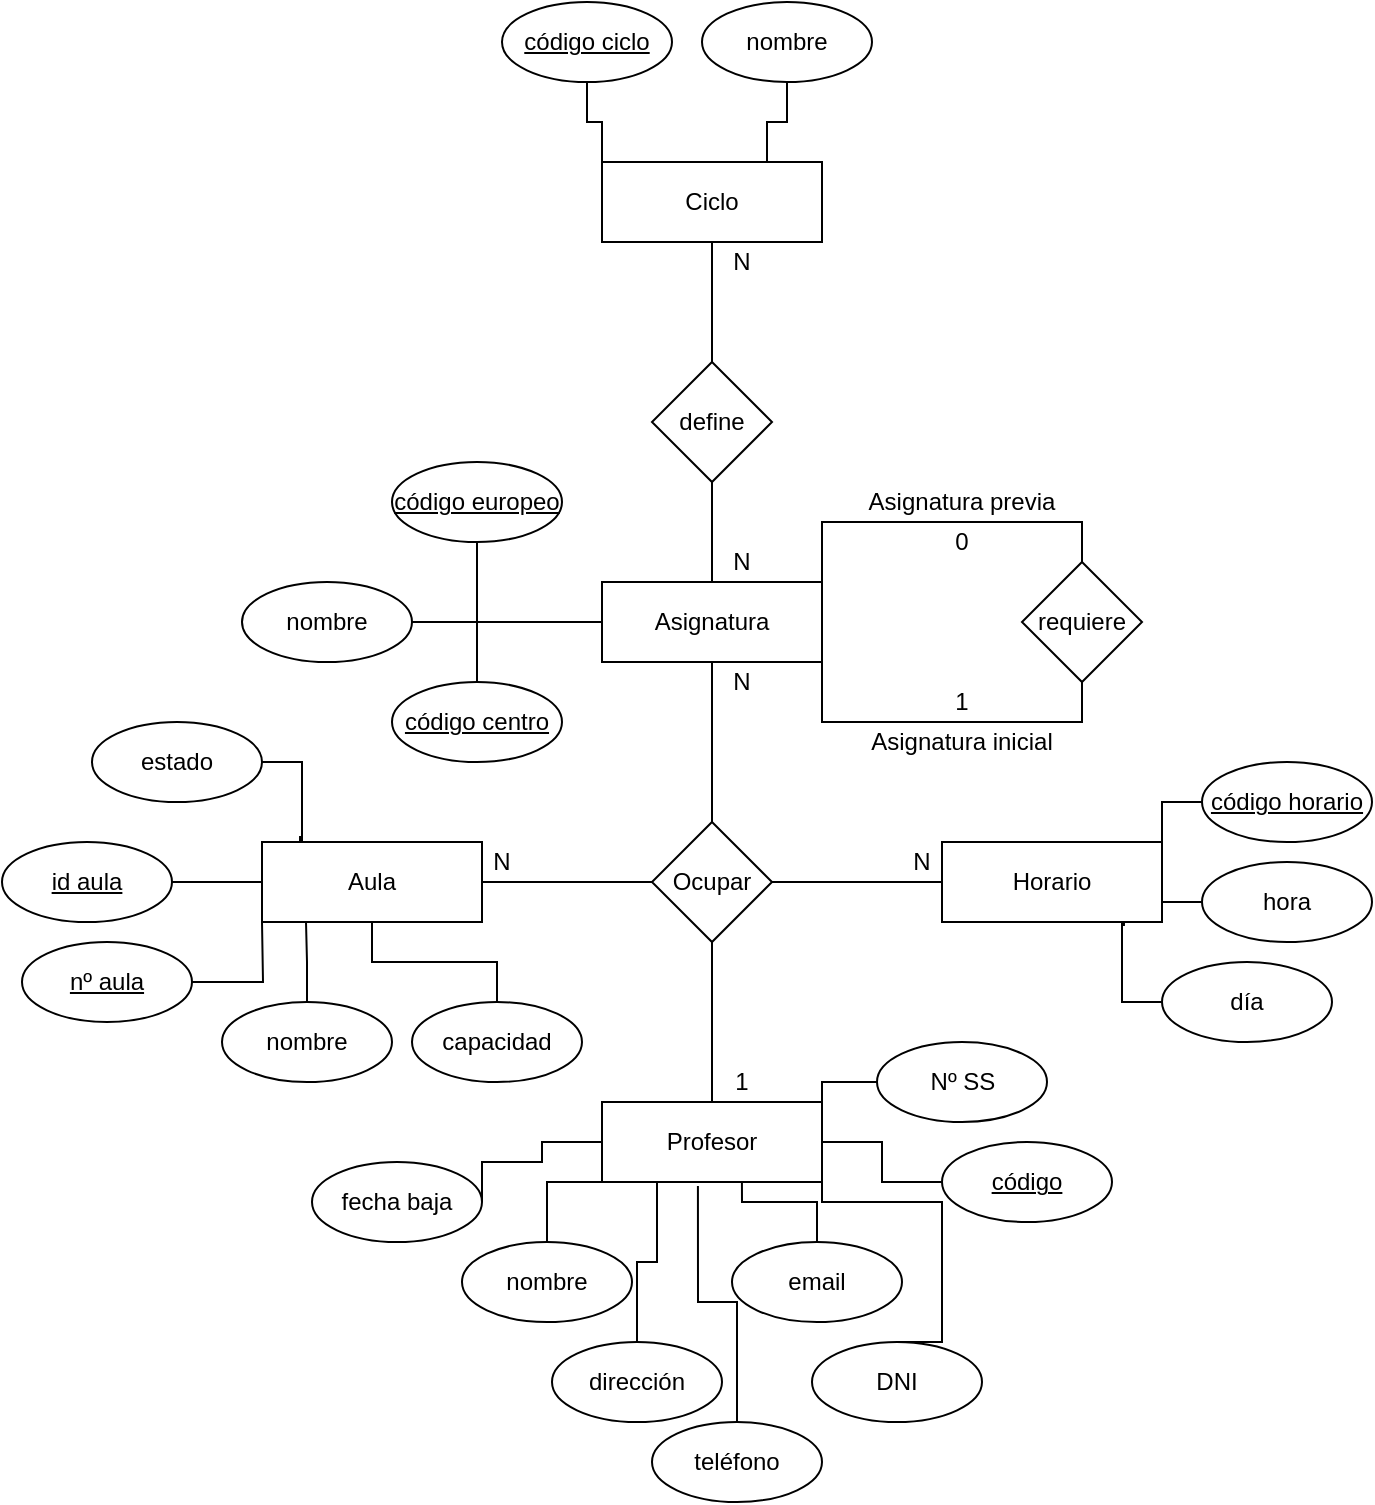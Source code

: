 <mxfile version="14.4.0" type="device"><diagram id="C5RBs43oDa-KdzZeNtuy" name="Page-1"><mxGraphModel dx="1284" dy="886" grid="1" gridSize="10" guides="1" tooltips="1" connect="1" arrows="1" fold="1" page="1" pageScale="1" pageWidth="16000" pageHeight="1600" math="0" shadow="0"><root><mxCell id="WIyWlLk6GJQsqaUBKTNV-0"/><mxCell id="WIyWlLk6GJQsqaUBKTNV-1" parent="WIyWlLk6GJQsqaUBKTNV-0"/><mxCell id="Eq_6aNzuKvKDWJZWXZdw-46" style="edgeStyle=orthogonalEdgeStyle;rounded=0;orthogonalLoop=1;jettySize=auto;html=1;exitX=1;exitY=0;exitDx=0;exitDy=0;entryX=0.5;entryY=0;entryDx=0;entryDy=0;endArrow=none;endFill=0;" edge="1" parent="WIyWlLk6GJQsqaUBKTNV-1" source="bEudFNRqQL8l6KryWMXN-630" target="Eq_6aNzuKvKDWJZWXZdw-45"><mxGeometry relative="1" as="geometry"/></mxCell><mxCell id="bEudFNRqQL8l6KryWMXN-630" value="Asignatura" style="rounded=0;whiteSpace=wrap;html=1;" parent="WIyWlLk6GJQsqaUBKTNV-1" vertex="1"><mxGeometry x="730" y="450" width="110" height="40" as="geometry"/></mxCell><mxCell id="Eq_6aNzuKvKDWJZWXZdw-23" style="edgeStyle=orthogonalEdgeStyle;rounded=0;orthogonalLoop=1;jettySize=auto;html=1;exitX=0.5;exitY=1;exitDx=0;exitDy=0;entryX=0.75;entryY=0;entryDx=0;entryDy=0;endArrow=none;endFill=0;" edge="1" parent="WIyWlLk6GJQsqaUBKTNV-1" source="bEudFNRqQL8l6KryWMXN-631" target="Eq_6aNzuKvKDWJZWXZdw-0"><mxGeometry relative="1" as="geometry"/></mxCell><mxCell id="bEudFNRqQL8l6KryWMXN-631" value="nombre" style="ellipse;whiteSpace=wrap;html=1;" parent="WIyWlLk6GJQsqaUBKTNV-1" vertex="1"><mxGeometry x="780" y="160" width="85" height="40" as="geometry"/></mxCell><mxCell id="Eq_6aNzuKvKDWJZWXZdw-22" style="edgeStyle=orthogonalEdgeStyle;rounded=0;orthogonalLoop=1;jettySize=auto;html=1;exitX=0.5;exitY=1;exitDx=0;exitDy=0;entryX=0;entryY=0;entryDx=0;entryDy=0;endArrow=none;endFill=0;" edge="1" parent="WIyWlLk6GJQsqaUBKTNV-1" source="bEudFNRqQL8l6KryWMXN-632" target="Eq_6aNzuKvKDWJZWXZdw-0"><mxGeometry relative="1" as="geometry"/></mxCell><mxCell id="bEudFNRqQL8l6KryWMXN-632" value="&lt;u&gt;código&amp;nbsp;ciclo&lt;/u&gt;" style="ellipse;whiteSpace=wrap;html=1;" parent="WIyWlLk6GJQsqaUBKTNV-1" vertex="1"><mxGeometry x="680" y="160" width="85" height="40" as="geometry"/></mxCell><mxCell id="Eq_6aNzuKvKDWJZWXZdw-6" style="edgeStyle=orthogonalEdgeStyle;rounded=0;orthogonalLoop=1;jettySize=auto;html=1;exitX=0;exitY=0.5;exitDx=0;exitDy=0;entryX=1;entryY=0.5;entryDx=0;entryDy=0;endArrow=none;endFill=0;" edge="1" parent="WIyWlLk6GJQsqaUBKTNV-1" source="bEudFNRqQL8l6KryWMXN-633" target="Eq_6aNzuKvKDWJZWXZdw-1"><mxGeometry relative="1" as="geometry"/></mxCell><mxCell id="Eq_6aNzuKvKDWJZWXZdw-7" style="edgeStyle=orthogonalEdgeStyle;rounded=0;orthogonalLoop=1;jettySize=auto;html=1;exitX=0.5;exitY=0;exitDx=0;exitDy=0;entryX=0.5;entryY=1;entryDx=0;entryDy=0;endArrow=none;endFill=0;" edge="1" parent="WIyWlLk6GJQsqaUBKTNV-1" source="bEudFNRqQL8l6KryWMXN-633" target="bEudFNRqQL8l6KryWMXN-630"><mxGeometry relative="1" as="geometry"/></mxCell><mxCell id="Eq_6aNzuKvKDWJZWXZdw-8" style="edgeStyle=orthogonalEdgeStyle;rounded=0;orthogonalLoop=1;jettySize=auto;html=1;exitX=1;exitY=0.5;exitDx=0;exitDy=0;entryX=0;entryY=0.5;entryDx=0;entryDy=0;endArrow=none;endFill=0;" edge="1" parent="WIyWlLk6GJQsqaUBKTNV-1" source="bEudFNRqQL8l6KryWMXN-633" target="Eq_6aNzuKvKDWJZWXZdw-4"><mxGeometry relative="1" as="geometry"/></mxCell><mxCell id="bEudFNRqQL8l6KryWMXN-633" value="Ocupar" style="rhombus;whiteSpace=wrap;html=1;" parent="WIyWlLk6GJQsqaUBKTNV-1" vertex="1"><mxGeometry x="755" y="570" width="60" height="60" as="geometry"/></mxCell><mxCell id="bEudFNRqQL8l6KryWMXN-634" value="1" style="text;html=1;strokeColor=none;fillColor=none;align=center;verticalAlign=middle;whiteSpace=wrap;rounded=0;" parent="WIyWlLk6GJQsqaUBKTNV-1" vertex="1"><mxGeometry x="790" y="690" width="20" height="20" as="geometry"/></mxCell><mxCell id="Eq_6aNzuKvKDWJZWXZdw-17" style="edgeStyle=orthogonalEdgeStyle;rounded=0;orthogonalLoop=1;jettySize=auto;html=1;exitX=0.5;exitY=1;exitDx=0;exitDy=0;entryX=0.5;entryY=0;entryDx=0;entryDy=0;endArrow=none;endFill=0;" edge="1" parent="WIyWlLk6GJQsqaUBKTNV-1" source="Eq_6aNzuKvKDWJZWXZdw-0" target="Eq_6aNzuKvKDWJZWXZdw-14"><mxGeometry relative="1" as="geometry"/></mxCell><mxCell id="Eq_6aNzuKvKDWJZWXZdw-0" value="Ciclo" style="rounded=0;whiteSpace=wrap;html=1;" vertex="1" parent="WIyWlLk6GJQsqaUBKTNV-1"><mxGeometry x="730" y="240" width="110" height="40" as="geometry"/></mxCell><mxCell id="Eq_6aNzuKvKDWJZWXZdw-1" value="Aula" style="rounded=0;whiteSpace=wrap;html=1;" vertex="1" parent="WIyWlLk6GJQsqaUBKTNV-1"><mxGeometry x="560" y="580" width="110" height="40" as="geometry"/></mxCell><mxCell id="Eq_6aNzuKvKDWJZWXZdw-9" style="edgeStyle=orthogonalEdgeStyle;rounded=0;orthogonalLoop=1;jettySize=auto;html=1;exitX=0.5;exitY=0;exitDx=0;exitDy=0;entryX=0.5;entryY=1;entryDx=0;entryDy=0;endArrow=none;endFill=0;" edge="1" parent="WIyWlLk6GJQsqaUBKTNV-1" source="Eq_6aNzuKvKDWJZWXZdw-3" target="bEudFNRqQL8l6KryWMXN-633"><mxGeometry relative="1" as="geometry"/></mxCell><mxCell id="Eq_6aNzuKvKDWJZWXZdw-3" value="Profesor" style="rounded=0;whiteSpace=wrap;html=1;" vertex="1" parent="WIyWlLk6GJQsqaUBKTNV-1"><mxGeometry x="730" y="710" width="110" height="40" as="geometry"/></mxCell><mxCell id="Eq_6aNzuKvKDWJZWXZdw-4" value="Horario" style="rounded=0;whiteSpace=wrap;html=1;" vertex="1" parent="WIyWlLk6GJQsqaUBKTNV-1"><mxGeometry x="900" y="580" width="110" height="40" as="geometry"/></mxCell><mxCell id="Eq_6aNzuKvKDWJZWXZdw-11" value="N" style="text;html=1;strokeColor=none;fillColor=none;align=center;verticalAlign=middle;whiteSpace=wrap;rounded=0;" vertex="1" parent="WIyWlLk6GJQsqaUBKTNV-1"><mxGeometry x="790" y="490" width="20" height="20" as="geometry"/></mxCell><mxCell id="Eq_6aNzuKvKDWJZWXZdw-12" value="N" style="text;html=1;strokeColor=none;fillColor=none;align=center;verticalAlign=middle;whiteSpace=wrap;rounded=0;" vertex="1" parent="WIyWlLk6GJQsqaUBKTNV-1"><mxGeometry x="670" y="580" width="20" height="20" as="geometry"/></mxCell><mxCell id="Eq_6aNzuKvKDWJZWXZdw-13" value="N" style="text;html=1;strokeColor=none;fillColor=none;align=center;verticalAlign=middle;whiteSpace=wrap;rounded=0;" vertex="1" parent="WIyWlLk6GJQsqaUBKTNV-1"><mxGeometry x="880" y="580" width="20" height="20" as="geometry"/></mxCell><mxCell id="Eq_6aNzuKvKDWJZWXZdw-18" style="edgeStyle=orthogonalEdgeStyle;rounded=0;orthogonalLoop=1;jettySize=auto;html=1;exitX=0.5;exitY=1;exitDx=0;exitDy=0;entryX=0.5;entryY=0;entryDx=0;entryDy=0;endArrow=none;endFill=0;" edge="1" parent="WIyWlLk6GJQsqaUBKTNV-1" source="Eq_6aNzuKvKDWJZWXZdw-14" target="bEudFNRqQL8l6KryWMXN-630"><mxGeometry relative="1" as="geometry"/></mxCell><mxCell id="Eq_6aNzuKvKDWJZWXZdw-14" value="define" style="rhombus;whiteSpace=wrap;html=1;" vertex="1" parent="WIyWlLk6GJQsqaUBKTNV-1"><mxGeometry x="755" y="340" width="60" height="60" as="geometry"/></mxCell><mxCell id="Eq_6aNzuKvKDWJZWXZdw-20" value="N" style="text;html=1;strokeColor=none;fillColor=none;align=center;verticalAlign=middle;whiteSpace=wrap;rounded=0;" vertex="1" parent="WIyWlLk6GJQsqaUBKTNV-1"><mxGeometry x="790" y="280" width="20" height="20" as="geometry"/></mxCell><mxCell id="Eq_6aNzuKvKDWJZWXZdw-21" value="N" style="text;html=1;strokeColor=none;fillColor=none;align=center;verticalAlign=middle;whiteSpace=wrap;rounded=0;" vertex="1" parent="WIyWlLk6GJQsqaUBKTNV-1"><mxGeometry x="790" y="430" width="20" height="20" as="geometry"/></mxCell><mxCell id="Eq_6aNzuKvKDWJZWXZdw-26" style="edgeStyle=orthogonalEdgeStyle;rounded=0;orthogonalLoop=1;jettySize=auto;html=1;exitX=0.5;exitY=1;exitDx=0;exitDy=0;entryX=0;entryY=0.5;entryDx=0;entryDy=0;endArrow=none;endFill=0;" edge="1" parent="WIyWlLk6GJQsqaUBKTNV-1" source="Eq_6aNzuKvKDWJZWXZdw-24" target="bEudFNRqQL8l6KryWMXN-630"><mxGeometry relative="1" as="geometry"/></mxCell><mxCell id="Eq_6aNzuKvKDWJZWXZdw-24" value="&lt;u&gt;código&amp;nbsp;europeo&lt;/u&gt;" style="ellipse;whiteSpace=wrap;html=1;" vertex="1" parent="WIyWlLk6GJQsqaUBKTNV-1"><mxGeometry x="625" y="390" width="85" height="40" as="geometry"/></mxCell><mxCell id="Eq_6aNzuKvKDWJZWXZdw-30" style="edgeStyle=orthogonalEdgeStyle;rounded=0;orthogonalLoop=1;jettySize=auto;html=1;exitX=1;exitY=0.5;exitDx=0;exitDy=0;entryX=0;entryY=0.5;entryDx=0;entryDy=0;endArrow=none;endFill=0;" edge="1" parent="WIyWlLk6GJQsqaUBKTNV-1" source="Eq_6aNzuKvKDWJZWXZdw-25" target="bEudFNRqQL8l6KryWMXN-630"><mxGeometry relative="1" as="geometry"/></mxCell><mxCell id="Eq_6aNzuKvKDWJZWXZdw-25" value="nombre" style="ellipse;whiteSpace=wrap;html=1;" vertex="1" parent="WIyWlLk6GJQsqaUBKTNV-1"><mxGeometry x="550" y="450" width="85" height="40" as="geometry"/></mxCell><mxCell id="Eq_6aNzuKvKDWJZWXZdw-29" style="edgeStyle=orthogonalEdgeStyle;rounded=0;orthogonalLoop=1;jettySize=auto;html=1;exitX=0.5;exitY=0;exitDx=0;exitDy=0;entryX=0;entryY=0.5;entryDx=0;entryDy=0;endArrow=none;endFill=0;" edge="1" parent="WIyWlLk6GJQsqaUBKTNV-1" source="Eq_6aNzuKvKDWJZWXZdw-28" target="bEudFNRqQL8l6KryWMXN-630"><mxGeometry relative="1" as="geometry"/></mxCell><mxCell id="Eq_6aNzuKvKDWJZWXZdw-28" value="&lt;u&gt;código&amp;nbsp;centro&lt;/u&gt;" style="ellipse;whiteSpace=wrap;html=1;" vertex="1" parent="WIyWlLk6GJQsqaUBKTNV-1"><mxGeometry x="625" y="500" width="85" height="40" as="geometry"/></mxCell><mxCell id="Eq_6aNzuKvKDWJZWXZdw-40" style="edgeStyle=orthogonalEdgeStyle;rounded=0;orthogonalLoop=1;jettySize=auto;html=1;exitX=0.5;exitY=0;exitDx=0;exitDy=0;entryX=0.2;entryY=1;entryDx=0;entryDy=0;entryPerimeter=0;endArrow=none;endFill=0;" edge="1" parent="WIyWlLk6GJQsqaUBKTNV-1" source="Eq_6aNzuKvKDWJZWXZdw-31" target="Eq_6aNzuKvKDWJZWXZdw-1"><mxGeometry relative="1" as="geometry"/></mxCell><mxCell id="Eq_6aNzuKvKDWJZWXZdw-31" value="nombre" style="ellipse;whiteSpace=wrap;html=1;" vertex="1" parent="WIyWlLk6GJQsqaUBKTNV-1"><mxGeometry x="540" y="660" width="85" height="40" as="geometry"/></mxCell><mxCell id="Eq_6aNzuKvKDWJZWXZdw-33" style="edgeStyle=orthogonalEdgeStyle;rounded=0;orthogonalLoop=1;jettySize=auto;html=1;exitX=1;exitY=0.5;exitDx=0;exitDy=0;entryX=0;entryY=0.5;entryDx=0;entryDy=0;endArrow=none;endFill=0;" edge="1" parent="WIyWlLk6GJQsqaUBKTNV-1" source="Eq_6aNzuKvKDWJZWXZdw-32" target="Eq_6aNzuKvKDWJZWXZdw-1"><mxGeometry relative="1" as="geometry"/></mxCell><mxCell id="Eq_6aNzuKvKDWJZWXZdw-32" value="&lt;u&gt;id aula&lt;/u&gt;" style="ellipse;whiteSpace=wrap;html=1;" vertex="1" parent="WIyWlLk6GJQsqaUBKTNV-1"><mxGeometry x="430" y="580" width="85" height="40" as="geometry"/></mxCell><mxCell id="Eq_6aNzuKvKDWJZWXZdw-36" style="edgeStyle=orthogonalEdgeStyle;rounded=0;orthogonalLoop=1;jettySize=auto;html=1;exitX=1;exitY=0.5;exitDx=0;exitDy=0;endArrow=none;endFill=0;" edge="1" parent="WIyWlLk6GJQsqaUBKTNV-1" source="Eq_6aNzuKvKDWJZWXZdw-35"><mxGeometry relative="1" as="geometry"><mxPoint x="560" y="620" as="targetPoint"/></mxGeometry></mxCell><mxCell id="Eq_6aNzuKvKDWJZWXZdw-35" value="&lt;u&gt;nº aula&lt;/u&gt;" style="ellipse;whiteSpace=wrap;html=1;" vertex="1" parent="WIyWlLk6GJQsqaUBKTNV-1"><mxGeometry x="440" y="630" width="85" height="40" as="geometry"/></mxCell><mxCell id="Eq_6aNzuKvKDWJZWXZdw-39" style="edgeStyle=orthogonalEdgeStyle;rounded=0;orthogonalLoop=1;jettySize=auto;html=1;exitX=0.5;exitY=0;exitDx=0;exitDy=0;entryX=0.5;entryY=1;entryDx=0;entryDy=0;endArrow=none;endFill=0;" edge="1" parent="WIyWlLk6GJQsqaUBKTNV-1" source="Eq_6aNzuKvKDWJZWXZdw-37" target="Eq_6aNzuKvKDWJZWXZdw-1"><mxGeometry relative="1" as="geometry"/></mxCell><mxCell id="Eq_6aNzuKvKDWJZWXZdw-37" value="capacidad" style="ellipse;whiteSpace=wrap;html=1;" vertex="1" parent="WIyWlLk6GJQsqaUBKTNV-1"><mxGeometry x="635" y="660" width="85" height="40" as="geometry"/></mxCell><mxCell id="Eq_6aNzuKvKDWJZWXZdw-42" style="edgeStyle=orthogonalEdgeStyle;rounded=0;orthogonalLoop=1;jettySize=auto;html=1;exitX=1;exitY=0.5;exitDx=0;exitDy=0;entryX=0.173;entryY=-0.075;entryDx=0;entryDy=0;entryPerimeter=0;endArrow=none;endFill=0;" edge="1" parent="WIyWlLk6GJQsqaUBKTNV-1" source="Eq_6aNzuKvKDWJZWXZdw-41" target="Eq_6aNzuKvKDWJZWXZdw-1"><mxGeometry relative="1" as="geometry"/></mxCell><mxCell id="Eq_6aNzuKvKDWJZWXZdw-41" value="estado" style="ellipse;whiteSpace=wrap;html=1;" vertex="1" parent="WIyWlLk6GJQsqaUBKTNV-1"><mxGeometry x="475" y="520" width="85" height="40" as="geometry"/></mxCell><mxCell id="Eq_6aNzuKvKDWJZWXZdw-54" style="edgeStyle=orthogonalEdgeStyle;rounded=0;orthogonalLoop=1;jettySize=auto;html=1;exitX=0.5;exitY=0;exitDx=0;exitDy=0;entryX=0;entryY=0.5;entryDx=0;entryDy=0;endArrow=none;endFill=0;" edge="1" parent="WIyWlLk6GJQsqaUBKTNV-1" source="Eq_6aNzuKvKDWJZWXZdw-43" target="Eq_6aNzuKvKDWJZWXZdw-3"><mxGeometry relative="1" as="geometry"><Array as="points"><mxPoint x="703" y="750"/><mxPoint x="730" y="750"/></Array></mxGeometry></mxCell><mxCell id="Eq_6aNzuKvKDWJZWXZdw-43" value="nombre" style="ellipse;whiteSpace=wrap;html=1;" vertex="1" parent="WIyWlLk6GJQsqaUBKTNV-1"><mxGeometry x="660" y="780" width="85" height="40" as="geometry"/></mxCell><mxCell id="Eq_6aNzuKvKDWJZWXZdw-47" style="edgeStyle=orthogonalEdgeStyle;rounded=0;orthogonalLoop=1;jettySize=auto;html=1;exitX=0.5;exitY=1;exitDx=0;exitDy=0;entryX=1;entryY=1;entryDx=0;entryDy=0;endArrow=none;endFill=0;" edge="1" parent="WIyWlLk6GJQsqaUBKTNV-1" source="Eq_6aNzuKvKDWJZWXZdw-45" target="bEudFNRqQL8l6KryWMXN-630"><mxGeometry relative="1" as="geometry"/></mxCell><mxCell id="Eq_6aNzuKvKDWJZWXZdw-45" value="requiere" style="rhombus;whiteSpace=wrap;html=1;" vertex="1" parent="WIyWlLk6GJQsqaUBKTNV-1"><mxGeometry x="940" y="440" width="60" height="60" as="geometry"/></mxCell><mxCell id="Eq_6aNzuKvKDWJZWXZdw-48" value="Asignatura previa" style="text;html=1;strokeColor=none;fillColor=none;align=center;verticalAlign=middle;whiteSpace=wrap;rounded=0;" vertex="1" parent="WIyWlLk6GJQsqaUBKTNV-1"><mxGeometry x="860" y="400" width="100" height="20" as="geometry"/></mxCell><mxCell id="Eq_6aNzuKvKDWJZWXZdw-50" value="Asignatura inicial" style="text;html=1;strokeColor=none;fillColor=none;align=center;verticalAlign=middle;whiteSpace=wrap;rounded=0;" vertex="1" parent="WIyWlLk6GJQsqaUBKTNV-1"><mxGeometry x="860" y="520" width="100" height="20" as="geometry"/></mxCell><mxCell id="Eq_6aNzuKvKDWJZWXZdw-51" value="1" style="text;html=1;strokeColor=none;fillColor=none;align=center;verticalAlign=middle;whiteSpace=wrap;rounded=0;" vertex="1" parent="WIyWlLk6GJQsqaUBKTNV-1"><mxGeometry x="900" y="500" width="20" height="20" as="geometry"/></mxCell><mxCell id="Eq_6aNzuKvKDWJZWXZdw-52" value="0" style="text;html=1;strokeColor=none;fillColor=none;align=center;verticalAlign=middle;whiteSpace=wrap;rounded=0;" vertex="1" parent="WIyWlLk6GJQsqaUBKTNV-1"><mxGeometry x="900" y="420" width="20" height="20" as="geometry"/></mxCell><mxCell id="Eq_6aNzuKvKDWJZWXZdw-56" style="edgeStyle=orthogonalEdgeStyle;rounded=0;orthogonalLoop=1;jettySize=auto;html=1;exitX=0.5;exitY=0;exitDx=0;exitDy=0;entryX=0.25;entryY=1;entryDx=0;entryDy=0;endArrow=none;endFill=0;" edge="1" parent="WIyWlLk6GJQsqaUBKTNV-1" source="Eq_6aNzuKvKDWJZWXZdw-55" target="Eq_6aNzuKvKDWJZWXZdw-3"><mxGeometry relative="1" as="geometry"/></mxCell><mxCell id="Eq_6aNzuKvKDWJZWXZdw-55" value="dirección" style="ellipse;whiteSpace=wrap;html=1;" vertex="1" parent="WIyWlLk6GJQsqaUBKTNV-1"><mxGeometry x="705" y="830" width="85" height="40" as="geometry"/></mxCell><mxCell id="Eq_6aNzuKvKDWJZWXZdw-58" style="edgeStyle=orthogonalEdgeStyle;rounded=0;orthogonalLoop=1;jettySize=auto;html=1;exitX=0.5;exitY=0;exitDx=0;exitDy=0;entryX=0.436;entryY=1.05;entryDx=0;entryDy=0;entryPerimeter=0;endArrow=none;endFill=0;" edge="1" parent="WIyWlLk6GJQsqaUBKTNV-1" source="Eq_6aNzuKvKDWJZWXZdw-57" target="Eq_6aNzuKvKDWJZWXZdw-3"><mxGeometry relative="1" as="geometry"/></mxCell><mxCell id="Eq_6aNzuKvKDWJZWXZdw-57" value="teléfono" style="ellipse;whiteSpace=wrap;html=1;" vertex="1" parent="WIyWlLk6GJQsqaUBKTNV-1"><mxGeometry x="755" y="870" width="85" height="40" as="geometry"/></mxCell><mxCell id="Eq_6aNzuKvKDWJZWXZdw-60" style="edgeStyle=orthogonalEdgeStyle;rounded=0;orthogonalLoop=1;jettySize=auto;html=1;exitX=0.5;exitY=0;exitDx=0;exitDy=0;entryX=0.636;entryY=1;entryDx=0;entryDy=0;entryPerimeter=0;endArrow=none;endFill=0;" edge="1" parent="WIyWlLk6GJQsqaUBKTNV-1" source="Eq_6aNzuKvKDWJZWXZdw-59" target="Eq_6aNzuKvKDWJZWXZdw-3"><mxGeometry relative="1" as="geometry"/></mxCell><mxCell id="Eq_6aNzuKvKDWJZWXZdw-59" value="email" style="ellipse;whiteSpace=wrap;html=1;" vertex="1" parent="WIyWlLk6GJQsqaUBKTNV-1"><mxGeometry x="795" y="780" width="85" height="40" as="geometry"/></mxCell><mxCell id="Eq_6aNzuKvKDWJZWXZdw-62" style="edgeStyle=orthogonalEdgeStyle;rounded=0;orthogonalLoop=1;jettySize=auto;html=1;exitX=0.5;exitY=0;exitDx=0;exitDy=0;entryX=1;entryY=0.75;entryDx=0;entryDy=0;endArrow=none;endFill=0;" edge="1" parent="WIyWlLk6GJQsqaUBKTNV-1" source="Eq_6aNzuKvKDWJZWXZdw-61" target="Eq_6aNzuKvKDWJZWXZdw-3"><mxGeometry relative="1" as="geometry"><Array as="points"><mxPoint x="900" y="830"/><mxPoint x="900" y="760"/><mxPoint x="840" y="760"/></Array></mxGeometry></mxCell><mxCell id="Eq_6aNzuKvKDWJZWXZdw-61" value="DNI" style="ellipse;whiteSpace=wrap;html=1;" vertex="1" parent="WIyWlLk6GJQsqaUBKTNV-1"><mxGeometry x="835" y="830" width="85" height="40" as="geometry"/></mxCell><mxCell id="Eq_6aNzuKvKDWJZWXZdw-64" style="edgeStyle=orthogonalEdgeStyle;rounded=0;orthogonalLoop=1;jettySize=auto;html=1;exitX=0;exitY=0.5;exitDx=0;exitDy=0;entryX=1;entryY=0;entryDx=0;entryDy=0;endArrow=none;endFill=0;" edge="1" parent="WIyWlLk6GJQsqaUBKTNV-1" source="Eq_6aNzuKvKDWJZWXZdw-63" target="Eq_6aNzuKvKDWJZWXZdw-3"><mxGeometry relative="1" as="geometry"/></mxCell><mxCell id="Eq_6aNzuKvKDWJZWXZdw-63" value="Nº SS" style="ellipse;whiteSpace=wrap;html=1;" vertex="1" parent="WIyWlLk6GJQsqaUBKTNV-1"><mxGeometry x="867.5" y="680" width="85" height="40" as="geometry"/></mxCell><mxCell id="Eq_6aNzuKvKDWJZWXZdw-67" style="edgeStyle=orthogonalEdgeStyle;rounded=0;orthogonalLoop=1;jettySize=auto;html=1;exitX=0;exitY=0.5;exitDx=0;exitDy=0;entryX=1;entryY=0.5;entryDx=0;entryDy=0;endArrow=none;endFill=0;" edge="1" parent="WIyWlLk6GJQsqaUBKTNV-1" source="Eq_6aNzuKvKDWJZWXZdw-65" target="Eq_6aNzuKvKDWJZWXZdw-3"><mxGeometry relative="1" as="geometry"/></mxCell><mxCell id="Eq_6aNzuKvKDWJZWXZdw-65" value="&lt;u&gt;código&lt;/u&gt;" style="ellipse;whiteSpace=wrap;html=1;" vertex="1" parent="WIyWlLk6GJQsqaUBKTNV-1"><mxGeometry x="900" y="730" width="85" height="40" as="geometry"/></mxCell><mxCell id="Eq_6aNzuKvKDWJZWXZdw-70" style="edgeStyle=orthogonalEdgeStyle;rounded=0;orthogonalLoop=1;jettySize=auto;html=1;exitX=1;exitY=0.5;exitDx=0;exitDy=0;entryX=0;entryY=0.5;entryDx=0;entryDy=0;endArrow=none;endFill=0;" edge="1" parent="WIyWlLk6GJQsqaUBKTNV-1" source="Eq_6aNzuKvKDWJZWXZdw-68" target="Eq_6aNzuKvKDWJZWXZdw-3"><mxGeometry relative="1" as="geometry"><Array as="points"><mxPoint x="670" y="740"/><mxPoint x="700" y="740"/><mxPoint x="700" y="730"/></Array></mxGeometry></mxCell><mxCell id="Eq_6aNzuKvKDWJZWXZdw-68" value="fecha baja" style="ellipse;whiteSpace=wrap;html=1;" vertex="1" parent="WIyWlLk6GJQsqaUBKTNV-1"><mxGeometry x="585" y="740" width="85" height="40" as="geometry"/></mxCell><mxCell id="Eq_6aNzuKvKDWJZWXZdw-72" style="edgeStyle=orthogonalEdgeStyle;rounded=0;orthogonalLoop=1;jettySize=auto;html=1;exitX=0;exitY=0.5;exitDx=0;exitDy=0;entryX=1;entryY=0;entryDx=0;entryDy=0;endArrow=none;endFill=0;" edge="1" parent="WIyWlLk6GJQsqaUBKTNV-1" source="Eq_6aNzuKvKDWJZWXZdw-71" target="Eq_6aNzuKvKDWJZWXZdw-4"><mxGeometry relative="1" as="geometry"/></mxCell><mxCell id="Eq_6aNzuKvKDWJZWXZdw-71" value="&lt;u&gt;código horario&lt;/u&gt;" style="ellipse;whiteSpace=wrap;html=1;" vertex="1" parent="WIyWlLk6GJQsqaUBKTNV-1"><mxGeometry x="1030" y="540" width="85" height="40" as="geometry"/></mxCell><mxCell id="Eq_6aNzuKvKDWJZWXZdw-74" style="edgeStyle=orthogonalEdgeStyle;rounded=0;orthogonalLoop=1;jettySize=auto;html=1;exitX=0;exitY=0.5;exitDx=0;exitDy=0;entryX=1;entryY=0.5;entryDx=0;entryDy=0;endArrow=none;endFill=0;" edge="1" parent="WIyWlLk6GJQsqaUBKTNV-1" source="Eq_6aNzuKvKDWJZWXZdw-73" target="Eq_6aNzuKvKDWJZWXZdw-4"><mxGeometry relative="1" as="geometry"/></mxCell><mxCell id="Eq_6aNzuKvKDWJZWXZdw-73" value="hora" style="ellipse;whiteSpace=wrap;html=1;" vertex="1" parent="WIyWlLk6GJQsqaUBKTNV-1"><mxGeometry x="1030" y="590" width="85" height="40" as="geometry"/></mxCell><mxCell id="Eq_6aNzuKvKDWJZWXZdw-77" style="edgeStyle=orthogonalEdgeStyle;rounded=0;orthogonalLoop=1;jettySize=auto;html=1;exitX=0;exitY=0.5;exitDx=0;exitDy=0;entryX=0.827;entryY=1.05;entryDx=0;entryDy=0;entryPerimeter=0;endArrow=none;endFill=0;" edge="1" parent="WIyWlLk6GJQsqaUBKTNV-1" source="Eq_6aNzuKvKDWJZWXZdw-75" target="Eq_6aNzuKvKDWJZWXZdw-4"><mxGeometry relative="1" as="geometry"/></mxCell><mxCell id="Eq_6aNzuKvKDWJZWXZdw-75" value="día" style="ellipse;whiteSpace=wrap;html=1;" vertex="1" parent="WIyWlLk6GJQsqaUBKTNV-1"><mxGeometry x="1010" y="640" width="85" height="40" as="geometry"/></mxCell></root></mxGraphModel></diagram></mxfile>